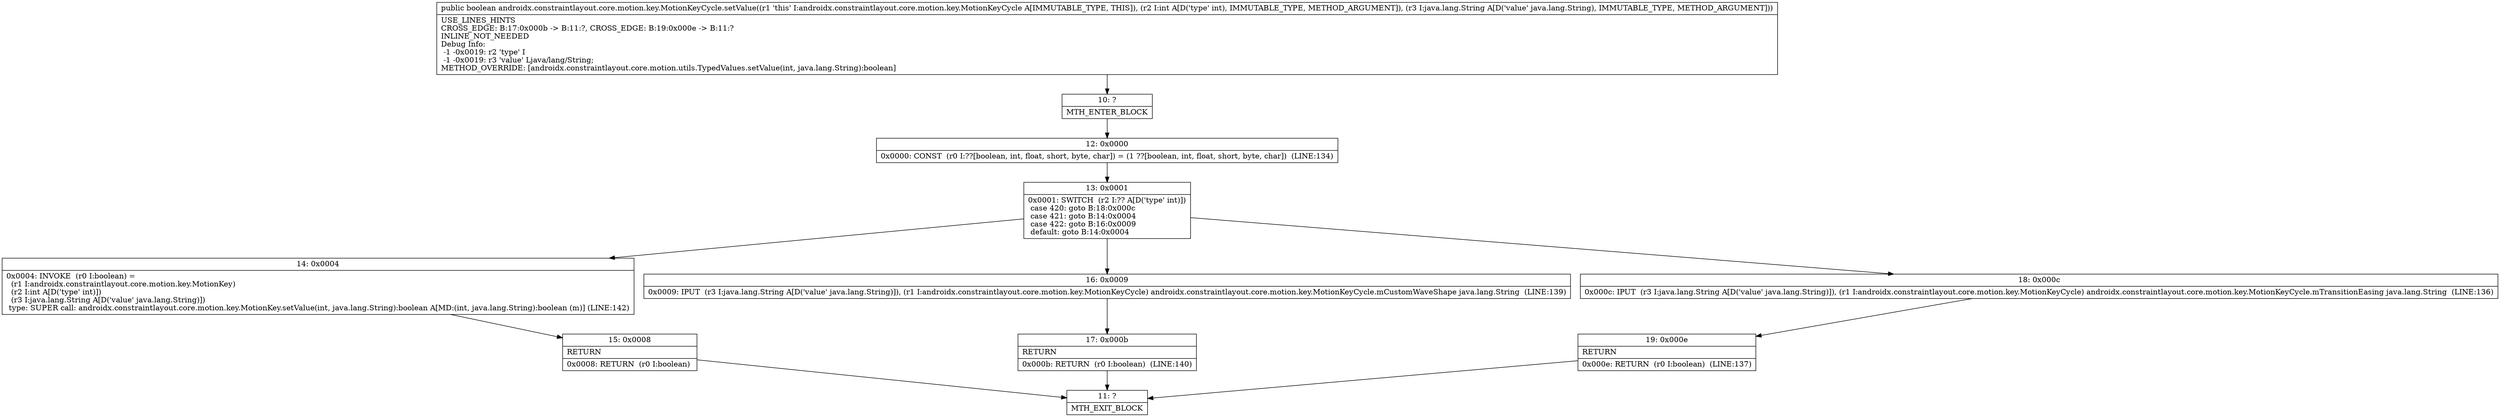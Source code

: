 digraph "CFG forandroidx.constraintlayout.core.motion.key.MotionKeyCycle.setValue(ILjava\/lang\/String;)Z" {
Node_10 [shape=record,label="{10\:\ ?|MTH_ENTER_BLOCK\l}"];
Node_12 [shape=record,label="{12\:\ 0x0000|0x0000: CONST  (r0 I:??[boolean, int, float, short, byte, char]) = (1 ??[boolean, int, float, short, byte, char])  (LINE:134)\l}"];
Node_13 [shape=record,label="{13\:\ 0x0001|0x0001: SWITCH  (r2 I:?? A[D('type' int)])\l case 420: goto B:18:0x000c\l case 421: goto B:14:0x0004\l case 422: goto B:16:0x0009\l default: goto B:14:0x0004 \l}"];
Node_14 [shape=record,label="{14\:\ 0x0004|0x0004: INVOKE  (r0 I:boolean) = \l  (r1 I:androidx.constraintlayout.core.motion.key.MotionKey)\l  (r2 I:int A[D('type' int)])\l  (r3 I:java.lang.String A[D('value' java.lang.String)])\l type: SUPER call: androidx.constraintlayout.core.motion.key.MotionKey.setValue(int, java.lang.String):boolean A[MD:(int, java.lang.String):boolean (m)] (LINE:142)\l}"];
Node_15 [shape=record,label="{15\:\ 0x0008|RETURN\l|0x0008: RETURN  (r0 I:boolean) \l}"];
Node_11 [shape=record,label="{11\:\ ?|MTH_EXIT_BLOCK\l}"];
Node_16 [shape=record,label="{16\:\ 0x0009|0x0009: IPUT  (r3 I:java.lang.String A[D('value' java.lang.String)]), (r1 I:androidx.constraintlayout.core.motion.key.MotionKeyCycle) androidx.constraintlayout.core.motion.key.MotionKeyCycle.mCustomWaveShape java.lang.String  (LINE:139)\l}"];
Node_17 [shape=record,label="{17\:\ 0x000b|RETURN\l|0x000b: RETURN  (r0 I:boolean)  (LINE:140)\l}"];
Node_18 [shape=record,label="{18\:\ 0x000c|0x000c: IPUT  (r3 I:java.lang.String A[D('value' java.lang.String)]), (r1 I:androidx.constraintlayout.core.motion.key.MotionKeyCycle) androidx.constraintlayout.core.motion.key.MotionKeyCycle.mTransitionEasing java.lang.String  (LINE:136)\l}"];
Node_19 [shape=record,label="{19\:\ 0x000e|RETURN\l|0x000e: RETURN  (r0 I:boolean)  (LINE:137)\l}"];
MethodNode[shape=record,label="{public boolean androidx.constraintlayout.core.motion.key.MotionKeyCycle.setValue((r1 'this' I:androidx.constraintlayout.core.motion.key.MotionKeyCycle A[IMMUTABLE_TYPE, THIS]), (r2 I:int A[D('type' int), IMMUTABLE_TYPE, METHOD_ARGUMENT]), (r3 I:java.lang.String A[D('value' java.lang.String), IMMUTABLE_TYPE, METHOD_ARGUMENT]))  | USE_LINES_HINTS\lCROSS_EDGE: B:17:0x000b \-\> B:11:?, CROSS_EDGE: B:19:0x000e \-\> B:11:?\lINLINE_NOT_NEEDED\lDebug Info:\l  \-1 \-0x0019: r2 'type' I\l  \-1 \-0x0019: r3 'value' Ljava\/lang\/String;\lMETHOD_OVERRIDE: [androidx.constraintlayout.core.motion.utils.TypedValues.setValue(int, java.lang.String):boolean]\l}"];
MethodNode -> Node_10;Node_10 -> Node_12;
Node_12 -> Node_13;
Node_13 -> Node_14;
Node_13 -> Node_16;
Node_13 -> Node_18;
Node_14 -> Node_15;
Node_15 -> Node_11;
Node_16 -> Node_17;
Node_17 -> Node_11;
Node_18 -> Node_19;
Node_19 -> Node_11;
}

